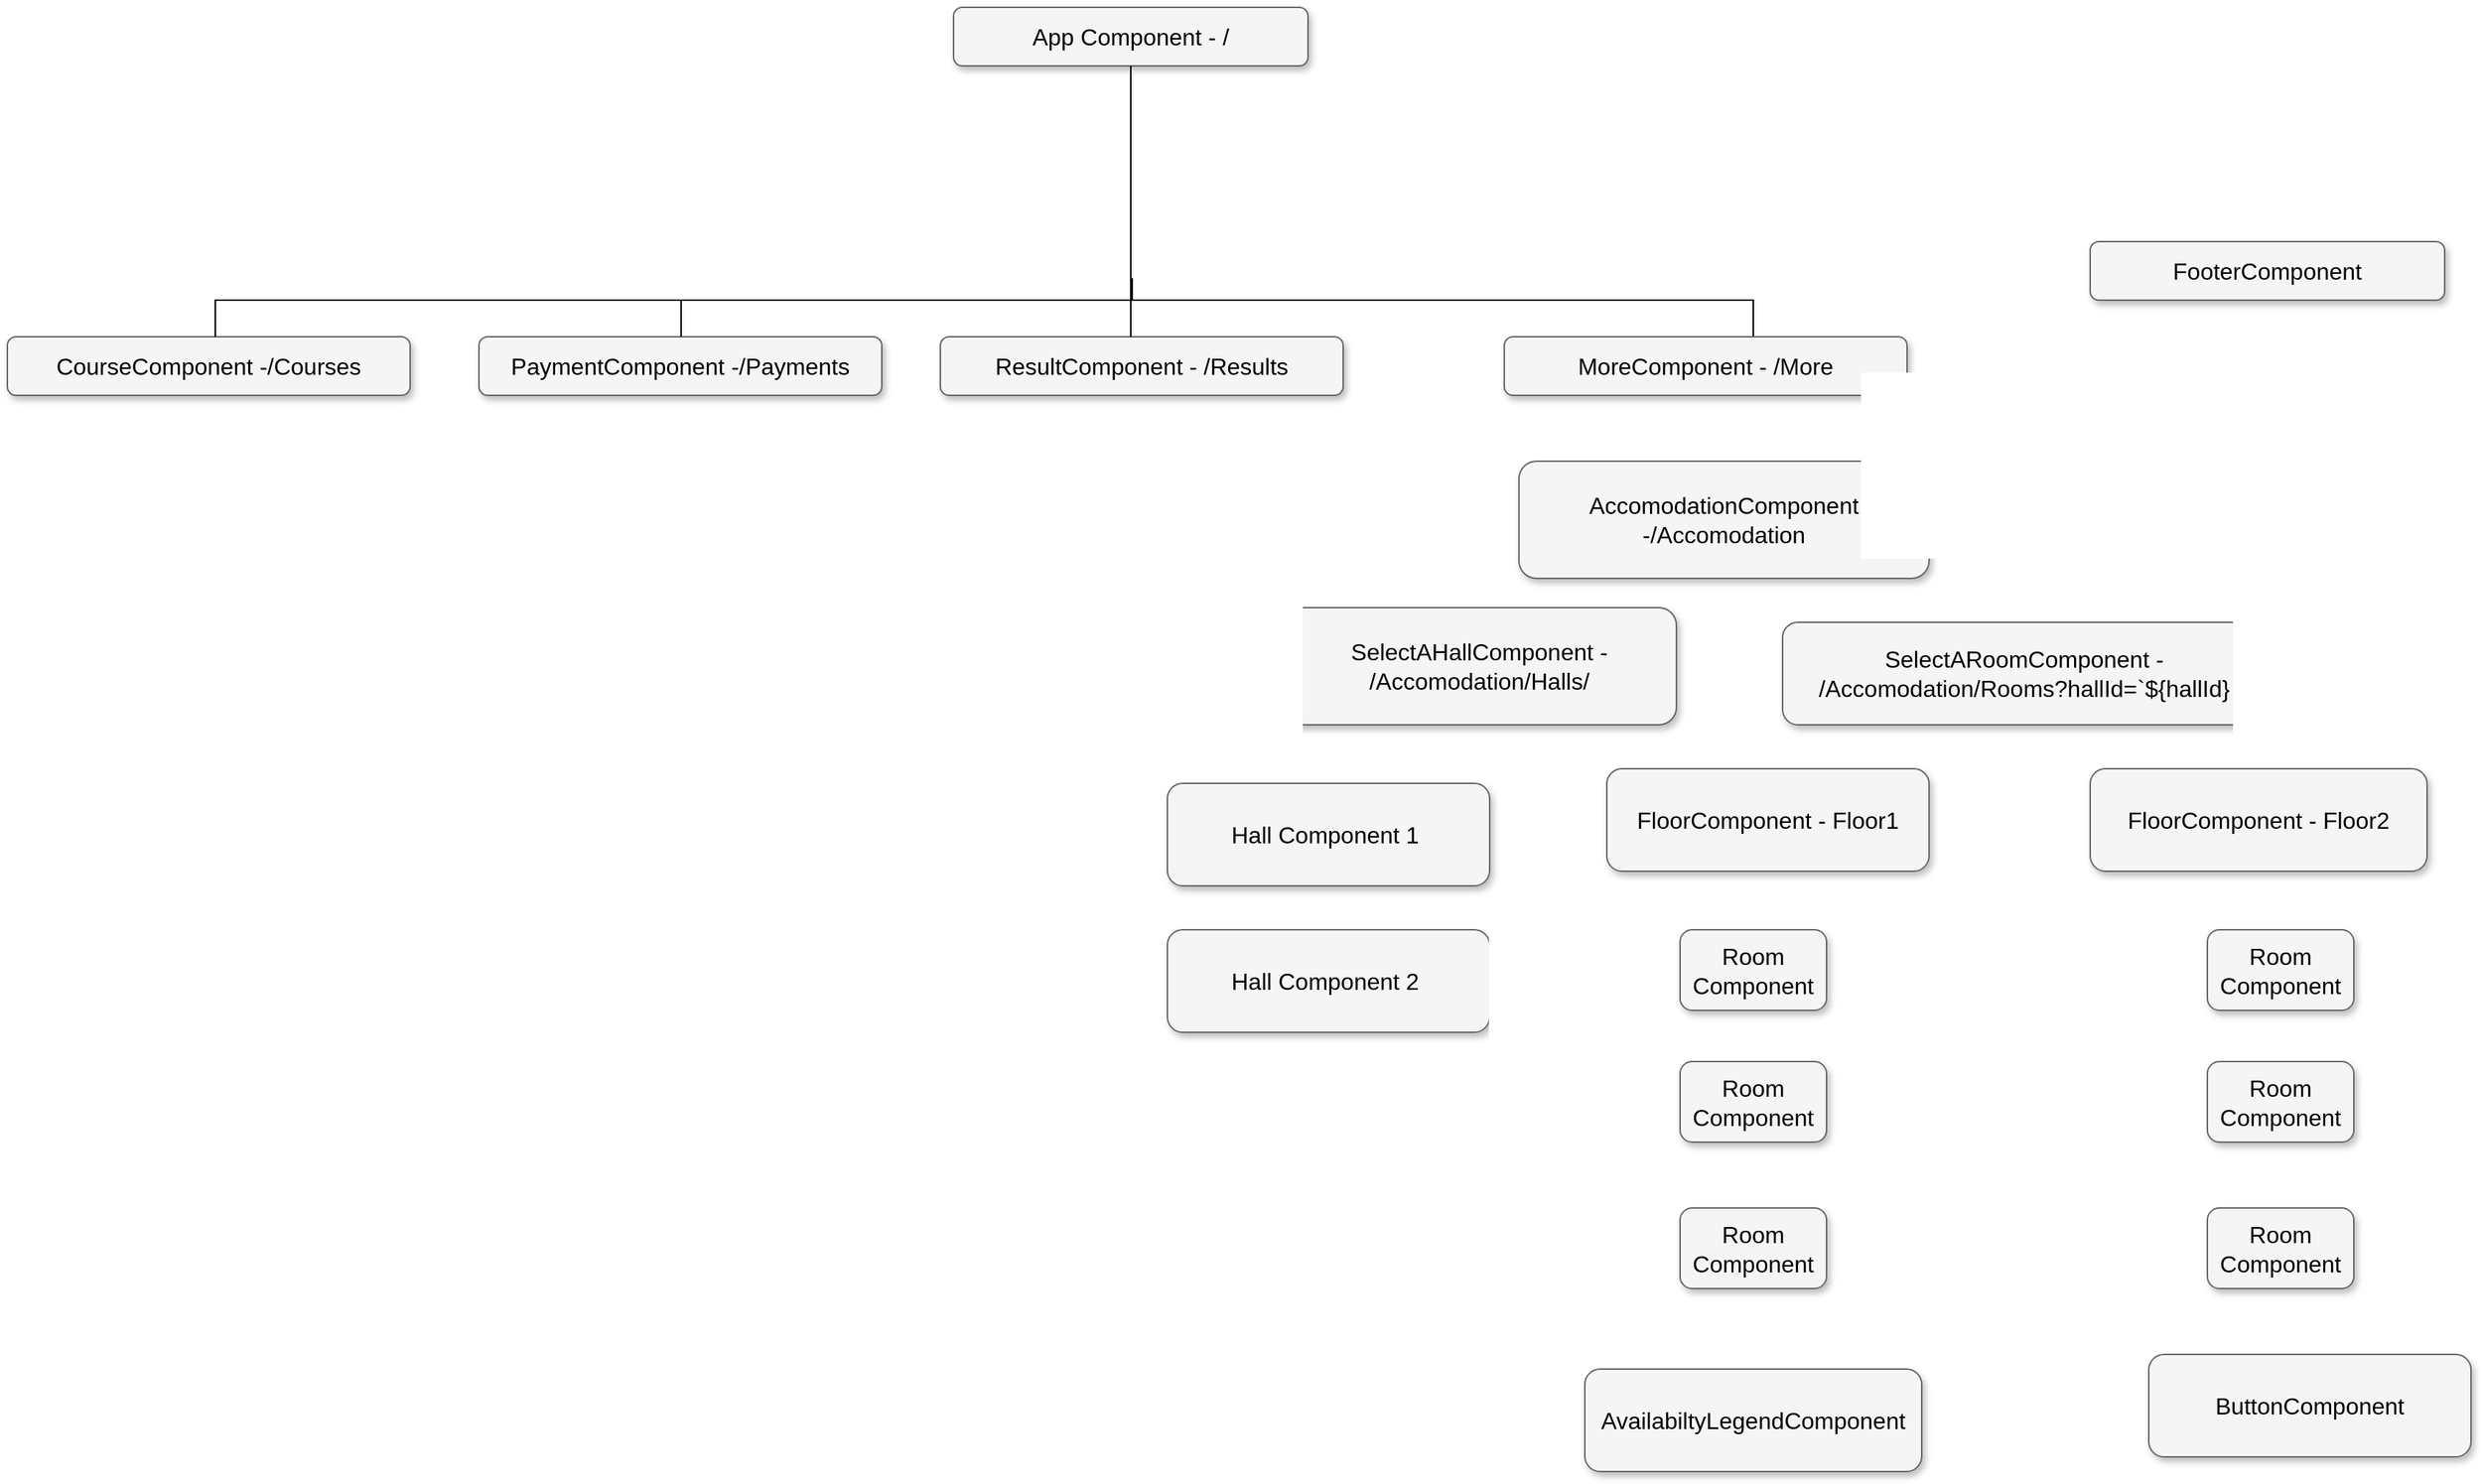 <mxfile version="20.6.0" type="github">
  <diagram name="Page-1" id="b98fa263-6416-c6ec-5b7d-78bf54ef71d0">
    <mxGraphModel dx="936" dy="710" grid="1" gridSize="10" guides="1" tooltips="1" connect="1" arrows="1" fold="1" page="1" pageScale="1.5" pageWidth="1169" pageHeight="826" background="none" math="0" shadow="0">
      <root>
        <mxCell id="0" style=";html=1;" />
        <mxCell id="1" style=";html=1;" parent="0" />
        <mxCell id="303ed1de8c2c98b4-5" value="PaymentComponent -/Payments" style="whiteSpace=wrap;html=1;rounded=1;shadow=1;strokeWidth=1;fontSize=16;align=center;fillColor=#f5f5f5;strokeColor=#666666;" parent="1" vertex="1">
          <mxGeometry x="440" y="415" width="275" height="40" as="geometry" />
        </mxCell>
        <mxCell id="303ed1de8c2c98b4-6" value="ResultComponent - /Results" style="whiteSpace=wrap;html=1;rounded=1;shadow=1;strokeWidth=1;fontSize=16;align=center;fillColor=#f5f5f5;strokeColor=#666666;" parent="1" vertex="1">
          <mxGeometry x="755" y="415" width="275" height="40" as="geometry" />
        </mxCell>
        <mxCell id="303ed1de8c2c98b4-7" value="CourseComponent -/Courses" style="whiteSpace=wrap;html=1;rounded=1;shadow=1;strokeWidth=1;fontSize=16;align=center;fillColor=#f5f5f5;strokeColor=#666666;" parent="1" vertex="1">
          <mxGeometry x="118" y="415" width="275" height="40" as="geometry" />
        </mxCell>
        <mxCell id="303ed1de8c2c98b4-18" value="SelectAHallComponent - /Accomodation/Halls/" style="whiteSpace=wrap;html=1;rounded=1;shadow=1;strokeWidth=1;fontSize=16;align=center;fillColor=#f5f5f5;strokeColor=#666666;" parent="1" vertex="1">
          <mxGeometry x="987.5" y="600" width="270" height="80" as="geometry" />
        </mxCell>
        <mxCell id="303ed1de8c2c98b4-37" value="Hall Component 2&amp;nbsp;" style="whiteSpace=wrap;html=1;rounded=1;shadow=1;strokeWidth=1;fontSize=16;align=center;fillColor=#f5f5f5;strokeColor=#666666;" parent="1" vertex="1">
          <mxGeometry x="910" y="820" width="220" height="70" as="geometry" />
        </mxCell>
        <mxCell id="303ed1de8c2c98b4-72" value="App Component - /" style="whiteSpace=wrap;html=1;rounded=1;shadow=1;strokeWidth=1;fontSize=16;align=center;fillColor=#f5f5f5;strokeColor=#666666;" parent="1" vertex="1">
          <mxGeometry x="764" y="190" width="242" height="40" as="geometry" />
        </mxCell>
        <mxCell id="303ed1de8c2c98b4-73" value="AccomodationComponent -/Accomodation" style="whiteSpace=wrap;html=1;rounded=1;shadow=1;strokeWidth=1;fontSize=16;align=center;fillColor=#f5f5f5;strokeColor=#666666;" parent="1" vertex="1">
          <mxGeometry x="1150" y="500" width="280" height="80" as="geometry" />
        </mxCell>
        <mxCell id="303ed1de8c2c98b4-77" style="edgeStyle=orthogonalEdgeStyle;html=1;startSize=6;endFill=0;endSize=6;strokeWidth=1;fontSize=16;rounded=0;endArrow=none;" parent="1" source="303ed1de8c2c98b4-72" edge="1">
          <mxGeometry relative="1" as="geometry">
            <mxPoint x="885" y="300" as="targetPoint" />
          </mxGeometry>
        </mxCell>
        <mxCell id="303ed1de8c2c98b4-79" style="edgeStyle=orthogonalEdgeStyle;html=1;startSize=6;endFill=0;endSize=6;strokeWidth=1;fontSize=16;rounded=0;endArrow=none;" parent="1" edge="1">
          <mxGeometry relative="1" as="geometry">
            <mxPoint x="885" y="285" as="sourcePoint" />
            <mxPoint x="885" y="380" as="targetPoint" />
          </mxGeometry>
        </mxCell>
        <mxCell id="303ed1de8c2c98b4-80" style="edgeStyle=orthogonalEdgeStyle;html=1;startSize=6;endFill=0;endSize=6;strokeWidth=1;fontSize=16;rounded=0;endArrow=none;" parent="1" target="303ed1de8c2c98b4-5" edge="1">
          <mxGeometry relative="1" as="geometry">
            <Array as="points">
              <mxPoint x="886" y="390" />
              <mxPoint x="578" y="390" />
            </Array>
            <mxPoint x="886" y="375" as="sourcePoint" />
          </mxGeometry>
        </mxCell>
        <mxCell id="303ed1de8c2c98b4-81" style="edgeStyle=elbowEdgeStyle;html=1;startSize=6;endFill=0;endSize=6;strokeWidth=1;fontSize=16;rounded=0;endArrow=none;" parent="1" target="303ed1de8c2c98b4-6" edge="1">
          <mxGeometry relative="1" as="geometry">
            <Array as="points">
              <mxPoint x="885" y="395" />
            </Array>
            <mxPoint x="885" y="375" as="sourcePoint" />
          </mxGeometry>
        </mxCell>
        <mxCell id="303ed1de8c2c98b4-82" style="edgeStyle=orthogonalEdgeStyle;html=1;startSize=6;endFill=0;endSize=6;strokeWidth=1;fontSize=16;rounded=0;endArrow=none;exitX=0.5;exitY=1;" parent="1" target="303ed1de8c2c98b4-7" edge="1">
          <mxGeometry relative="1" as="geometry">
            <Array as="points">
              <mxPoint x="885" y="390" />
              <mxPoint x="260" y="390" />
            </Array>
            <mxPoint x="885" y="375" as="sourcePoint" />
          </mxGeometry>
        </mxCell>
        <mxCell id="303ed1de8c2c98b4-83" style="edgeStyle=orthogonalEdgeStyle;html=1;startSize=6;endFill=0;endSize=6;strokeWidth=1;fontSize=16;rounded=0;endArrow=none;" parent="1" target="303ed1de8c2c98b4-8" edge="1">
          <mxGeometry relative="1" as="geometry">
            <Array as="points">
              <mxPoint x="885" y="390" />
              <mxPoint x="1310" y="390" />
            </Array>
            <mxPoint x="885" y="375" as="sourcePoint" />
          </mxGeometry>
        </mxCell>
        <mxCell id="303ed1de8c2c98b4-8" value="MoreComponent - /More" style="whiteSpace=wrap;html=1;rounded=1;shadow=1;strokeWidth=1;fontSize=16;align=center;fillColor=#f5f5f5;strokeColor=#666666;points=[[0,0,0,0,0],[0,0.25,0,0,0],[0,0.5,0,0,0],[0,0.75,0,0,0],[0,1,0,0,0],[0.25,0,0,0,0],[0.25,1,0,0,0],[0.5,0,0,0,0],[0.5,1,0,0,0],[0.75,0,0,0,0],[0.75,1,0,0,0],[1,0,0,0,0],[1,0.25,0,0,0],[1,0.5,0,0,0],[1,0.75,0,0,0],[1,1,0,0,0]];" parent="1" vertex="1">
          <mxGeometry x="1140" y="415" width="275" height="40" as="geometry" />
        </mxCell>
        <mxCell id="303ed1de8c2c98b4-47" value="Hall Component 1&amp;nbsp;" style="whiteSpace=wrap;html=1;rounded=1;shadow=1;strokeWidth=1;fontSize=16;align=center;fillColor=#f5f5f5;strokeColor=#666666;" parent="1" vertex="1">
          <mxGeometry x="910" y="720" width="220" height="70" as="geometry" />
        </mxCell>
        <mxCell id="5dvdxru6lziGcTcdpwPS-18" value="AvailabiltyLegendComponent" style="whiteSpace=wrap;html=1;rounded=1;shadow=1;strokeWidth=1;fontSize=16;align=center;fillColor=#f5f5f5;strokeColor=#666666;" vertex="1" parent="1">
          <mxGeometry x="1195" y="1120" width="230" height="70" as="geometry" />
        </mxCell>
        <mxCell id="5dvdxru6lziGcTcdpwPS-20" style="edgeStyle=none;rounded=0;orthogonalLoop=1;jettySize=auto;html=1;exitX=1;exitY=0.5;exitDx=0;exitDy=0;" edge="1" parent="1" source="303ed1de8c2c98b4-73" target="303ed1de8c2c98b4-73">
          <mxGeometry relative="1" as="geometry" />
        </mxCell>
        <mxCell id="5dvdxru6lziGcTcdpwPS-23" style="edgeStyle=none;rounded=0;orthogonalLoop=1;jettySize=auto;html=1;exitX=1;exitY=0.5;exitDx=0;exitDy=0;" edge="1" parent="1" source="303ed1de8c2c98b4-18" target="303ed1de8c2c98b4-18">
          <mxGeometry relative="1" as="geometry" />
        </mxCell>
        <mxCell id="5dvdxru6lziGcTcdpwPS-24" value="FloorComponent - Floor1" style="whiteSpace=wrap;html=1;rounded=1;shadow=1;strokeWidth=1;fontSize=16;align=center;fillColor=#f5f5f5;strokeColor=#666666;" vertex="1" parent="1">
          <mxGeometry x="1210" y="710" width="220" height="70" as="geometry" />
        </mxCell>
        <mxCell id="5dvdxru6lziGcTcdpwPS-26" value="SelectARoomComponent - /Accomodation/Rooms?hallId=`${hallId}" style="whiteSpace=wrap;html=1;fontSize=16;fillColor=#f5f5f5;strokeColor=#666666;rounded=1;shadow=1;strokeWidth=1;" vertex="1" parent="1">
          <mxGeometry x="1330" y="610" width="330" height="70" as="geometry" />
        </mxCell>
        <mxCell id="5dvdxru6lziGcTcdpwPS-28" value="FloorComponent - Floor2" style="whiteSpace=wrap;html=1;fontSize=16;fillColor=#f5f5f5;strokeColor=#666666;rounded=1;shadow=1;strokeWidth=1;" vertex="1" parent="1">
          <mxGeometry x="1540" y="710" width="230" height="70" as="geometry" />
        </mxCell>
        <mxCell id="5dvdxru6lziGcTcdpwPS-33" style="edgeStyle=none;rounded=0;orthogonalLoop=1;jettySize=auto;html=1;exitX=1;exitY=0.5;exitDx=0;exitDy=0;" edge="1" parent="1" source="5dvdxru6lziGcTcdpwPS-28" target="5dvdxru6lziGcTcdpwPS-28">
          <mxGeometry relative="1" as="geometry" />
        </mxCell>
        <mxCell id="5dvdxru6lziGcTcdpwPS-34" style="edgeStyle=none;rounded=0;orthogonalLoop=1;jettySize=auto;html=1;exitX=1;exitY=0.5;exitDx=0;exitDy=0;" edge="1" parent="1">
          <mxGeometry relative="1" as="geometry">
            <mxPoint x="1640" y="985" as="sourcePoint" />
            <mxPoint x="1640" y="985" as="targetPoint" />
          </mxGeometry>
        </mxCell>
        <mxCell id="5dvdxru6lziGcTcdpwPS-35" value="Room Component" style="whiteSpace=wrap;html=1;fontSize=16;fillColor=#f5f5f5;strokeColor=#666666;rounded=1;shadow=1;strokeWidth=1;" vertex="1" parent="1">
          <mxGeometry x="1260" y="820" width="100" height="55" as="geometry" />
        </mxCell>
        <mxCell id="5dvdxru6lziGcTcdpwPS-43" value="Room Component" style="whiteSpace=wrap;html=1;fontSize=16;fillColor=#f5f5f5;strokeColor=#666666;rounded=1;shadow=1;strokeWidth=1;" vertex="1" parent="1">
          <mxGeometry x="1260" y="910" width="100" height="55" as="geometry" />
        </mxCell>
        <mxCell id="5dvdxru6lziGcTcdpwPS-44" value="Room Component" style="whiteSpace=wrap;html=1;fontSize=16;fillColor=#f5f5f5;strokeColor=#666666;rounded=1;shadow=1;strokeWidth=1;" vertex="1" parent="1">
          <mxGeometry x="1260" y="1010" width="100" height="55" as="geometry" />
        </mxCell>
        <mxCell id="5dvdxru6lziGcTcdpwPS-45" value="Room Component" style="whiteSpace=wrap;html=1;fontSize=16;fillColor=#f5f5f5;strokeColor=#666666;rounded=1;shadow=1;strokeWidth=1;" vertex="1" parent="1">
          <mxGeometry x="1620" y="1010" width="100" height="55" as="geometry" />
        </mxCell>
        <mxCell id="5dvdxru6lziGcTcdpwPS-46" value="Room Component" style="whiteSpace=wrap;html=1;fontSize=16;fillColor=#f5f5f5;strokeColor=#666666;rounded=1;shadow=1;strokeWidth=1;" vertex="1" parent="1">
          <mxGeometry x="1620" y="910" width="100" height="55" as="geometry" />
        </mxCell>
        <mxCell id="5dvdxru6lziGcTcdpwPS-47" value="Room Component" style="whiteSpace=wrap;html=1;fontSize=16;fillColor=#f5f5f5;strokeColor=#666666;rounded=1;shadow=1;strokeWidth=1;" vertex="1" parent="1">
          <mxGeometry x="1620" y="820" width="100" height="55" as="geometry" />
        </mxCell>
        <mxCell id="5dvdxru6lziGcTcdpwPS-49" value="ButtonComponent" style="whiteSpace=wrap;html=1;fontSize=16;fillColor=#f5f5f5;strokeColor=#666666;rounded=1;shadow=1;strokeWidth=1;" vertex="1" parent="1">
          <mxGeometry x="1580" y="1110" width="220" height="70" as="geometry" />
        </mxCell>
        <mxCell id="5dvdxru6lziGcTcdpwPS-50" value="FooterComponent" style="whiteSpace=wrap;html=1;rounded=1;shadow=1;strokeWidth=1;fontSize=16;align=center;fillColor=#f5f5f5;strokeColor=#666666;" vertex="1" parent="1">
          <mxGeometry x="1540" y="350" width="242" height="40" as="geometry" />
        </mxCell>
      </root>
    </mxGraphModel>
  </diagram>
</mxfile>
